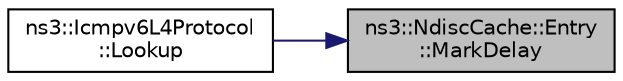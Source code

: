 digraph "ns3::NdiscCache::Entry::MarkDelay"
{
 // LATEX_PDF_SIZE
  edge [fontname="Helvetica",fontsize="10",labelfontname="Helvetica",labelfontsize="10"];
  node [fontname="Helvetica",fontsize="10",shape=record];
  rankdir="RL";
  Node1 [label="ns3::NdiscCache::Entry\l::MarkDelay",height=0.2,width=0.4,color="black", fillcolor="grey75", style="filled", fontcolor="black",tooltip="Change the state to this entry to DELAY."];
  Node1 -> Node2 [dir="back",color="midnightblue",fontsize="10",style="solid",fontname="Helvetica"];
  Node2 [label="ns3::Icmpv6L4Protocol\l::Lookup",height=0.2,width=0.4,color="black", fillcolor="white", style="filled",URL="$classns3_1_1_icmpv6_l4_protocol.html#abfb3e1df3fc0d57d3076aa00edba62cd",tooltip="Lookup in the ND cache for the IPv6 address."];
}
